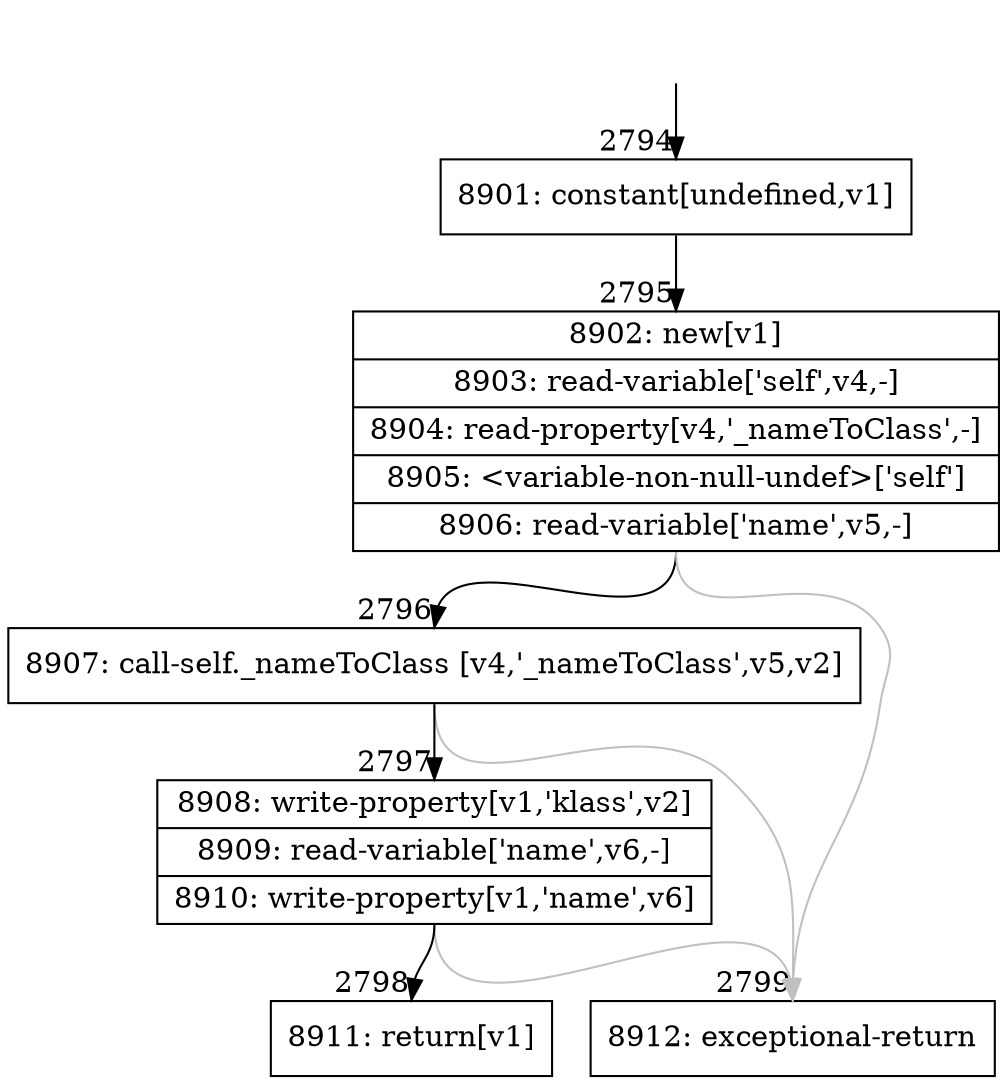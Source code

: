 digraph {
rankdir="TD"
BB_entry225[shape=none,label=""];
BB_entry225 -> BB2794 [tailport=s, headport=n, headlabel="    2794"]
BB2794 [shape=record label="{8901: constant[undefined,v1]}" ] 
BB2794 -> BB2795 [tailport=s, headport=n, headlabel="      2795"]
BB2795 [shape=record label="{8902: new[v1]|8903: read-variable['self',v4,-]|8904: read-property[v4,'_nameToClass',-]|8905: \<variable-non-null-undef\>['self']|8906: read-variable['name',v5,-]}" ] 
BB2795 -> BB2796 [tailport=s, headport=n, headlabel="      2796"]
BB2795 -> BB2799 [tailport=s, headport=n, color=gray, headlabel="      2799"]
BB2796 [shape=record label="{8907: call-self._nameToClass [v4,'_nameToClass',v5,v2]}" ] 
BB2796 -> BB2797 [tailport=s, headport=n, headlabel="      2797"]
BB2796 -> BB2799 [tailport=s, headport=n, color=gray]
BB2797 [shape=record label="{8908: write-property[v1,'klass',v2]|8909: read-variable['name',v6,-]|8910: write-property[v1,'name',v6]}" ] 
BB2797 -> BB2798 [tailport=s, headport=n, headlabel="      2798"]
BB2797 -> BB2799 [tailport=s, headport=n, color=gray]
BB2798 [shape=record label="{8911: return[v1]}" ] 
BB2799 [shape=record label="{8912: exceptional-return}" ] 
//#$~ 4645
}
